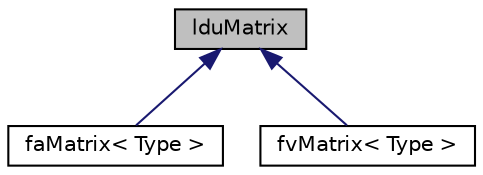 digraph "lduMatrix"
{
  bgcolor="transparent";
  edge [fontname="Helvetica",fontsize="10",labelfontname="Helvetica",labelfontsize="10"];
  node [fontname="Helvetica",fontsize="10",shape=record];
  Node1 [label="lduMatrix",height=0.2,width=0.4,color="black", fillcolor="grey75", style="filled" fontcolor="black"];
  Node1 -> Node2 [dir="back",color="midnightblue",fontsize="10",style="solid",fontname="Helvetica"];
  Node2 [label="faMatrix\< Type \>",height=0.2,width=0.4,color="black",URL="$classFoam_1_1faMatrix.html",tooltip="A special matrix type and solver, designed for finite area solutions of scalar equations. Face addressing is used to make all matrix assembly and solution loops vectorise. "];
  Node1 -> Node3 [dir="back",color="midnightblue",fontsize="10",style="solid",fontname="Helvetica"];
  Node3 [label="fvMatrix\< Type \>",height=0.2,width=0.4,color="black",URL="$classFoam_1_1fvMatrix.html",tooltip="A special matrix type and solver, designed for finite volume solutions of scalar equations. Face addressing is used to make all matrix assembly and solution loops vectorise. "];
}
